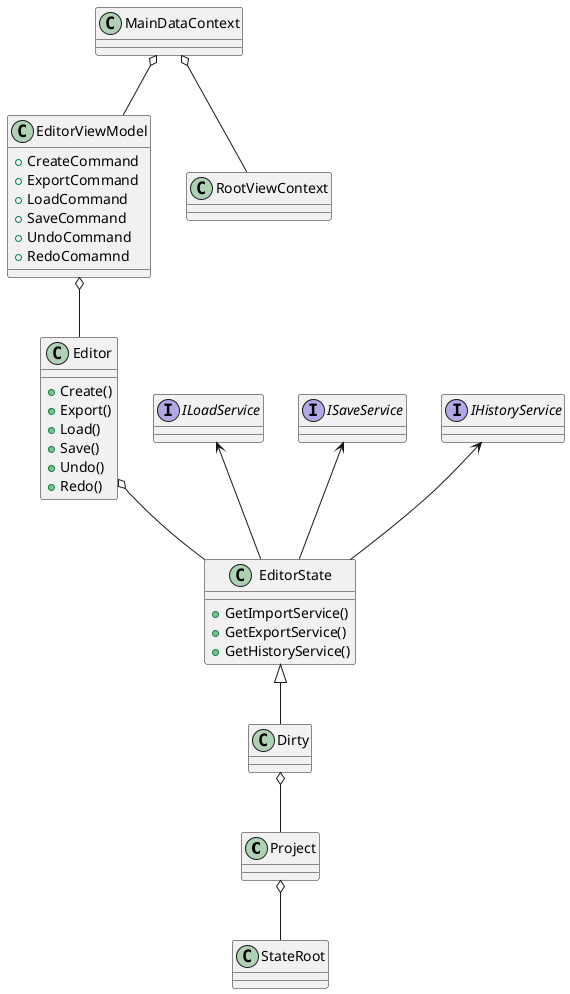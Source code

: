 @startuml

class Project

class EditorViewModel
{
    + CreateCommand
    + ExportCommand
    + LoadCommand
    + SaveCommand
    + UndoCommand
    + RedoComamnd
}

class Editor
{
    + Create()
    + Export()
    + Load()
    + Save()
    + Undo()
    + Redo()
}

class EditorState
{
    + GetImportService()
    + GetExportService()
    + GetHistoryService()
}

interface ILoadService
interface ISaveService
interface IHistoryService

MainDataContext o-- EditorViewModel
MainDataContext o-- RootViewContext
EditorViewModel o-- Editor

Editor o-- EditorState
EditorState <|-- Dirty
Dirty o-- Project
ILoadService <-- EditorState
ISaveService <-- EditorState
IHistoryService <-- EditorState

Project o-- StateRoot

@enduml
